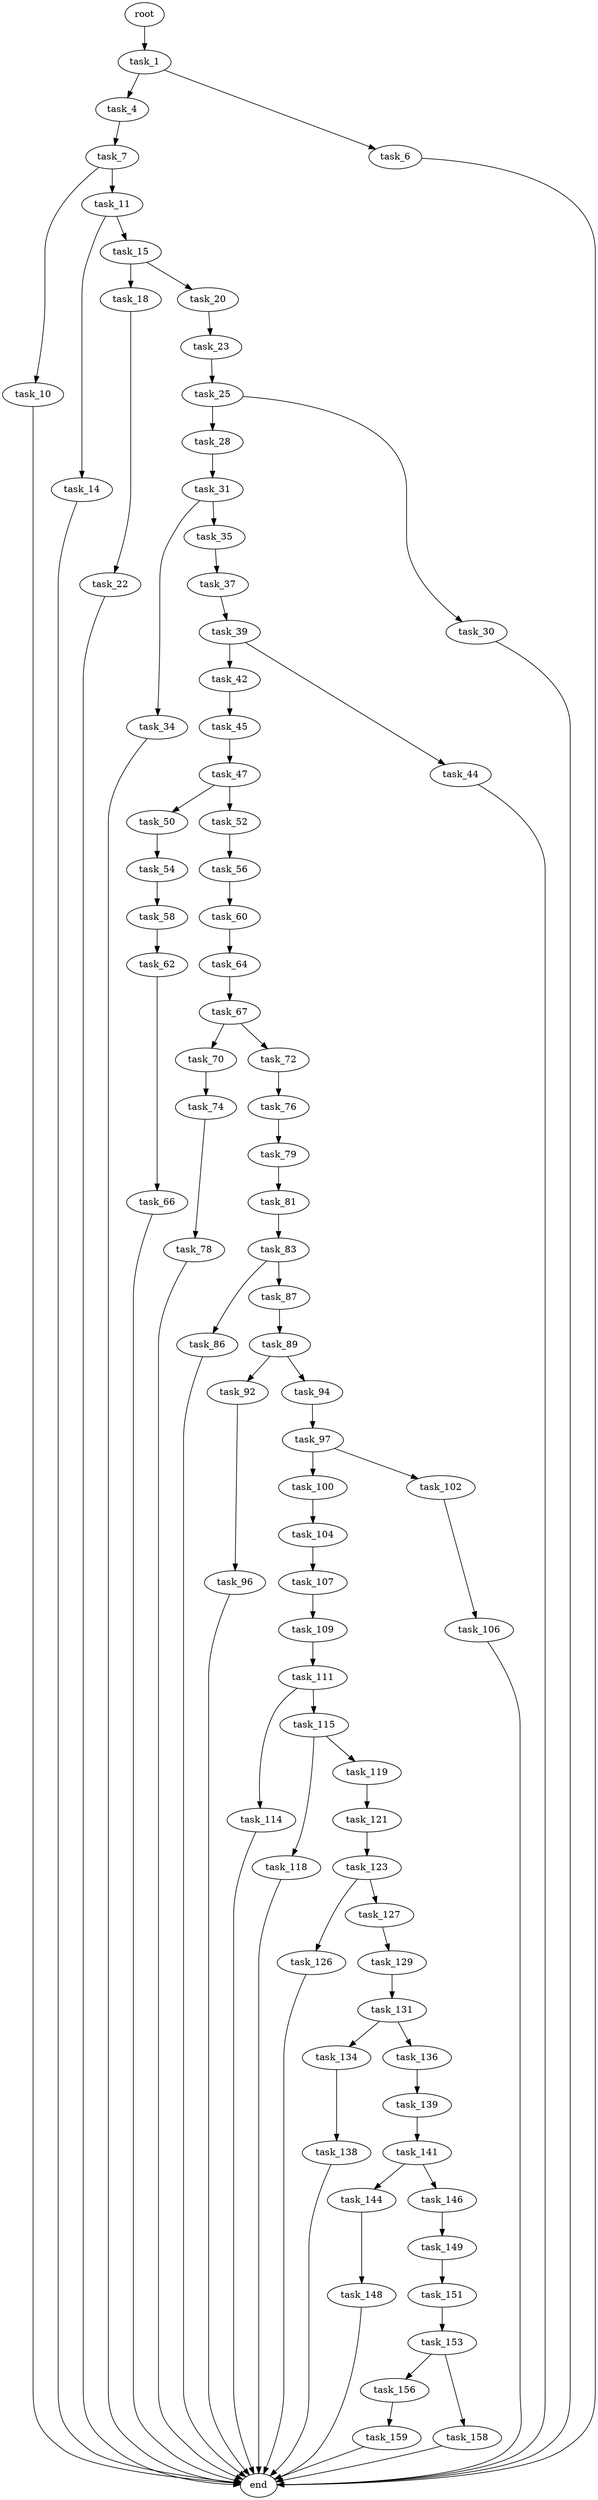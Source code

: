 digraph G {
  root [size="0.000000"];
  task_1 [size="188443688268.000000"];
  task_4 [size="891952171003.000000"];
  task_6 [size="26344399318.000000"];
  task_7 [size="549755813888.000000"];
  end [size="0.000000"];
  task_10 [size="5905070312.000000"];
  task_11 [size="8346665013.000000"];
  task_14 [size="30755829610.000000"];
  task_15 [size="17781894694.000000"];
  task_18 [size="5663160360.000000"];
  task_20 [size="134217728000.000000"];
  task_22 [size="782757789696.000000"];
  task_23 [size="3500491255.000000"];
  task_25 [size="26887844848.000000"];
  task_28 [size="782757789696.000000"];
  task_30 [size="28991029248.000000"];
  task_31 [size="188664369211.000000"];
  task_34 [size="197036619804.000000"];
  task_35 [size="134217728000.000000"];
  task_37 [size="652435884443.000000"];
  task_39 [size="10109866714.000000"];
  task_42 [size="19302055070.000000"];
  task_44 [size="476680707464.000000"];
  task_45 [size="2027717414.000000"];
  task_47 [size="231928233984.000000"];
  task_50 [size="4985144070.000000"];
  task_52 [size="368293445632.000000"];
  task_54 [size="337331665.000000"];
  task_56 [size="231928233984.000000"];
  task_58 [size="18748727848.000000"];
  task_60 [size="1427279466821.000000"];
  task_62 [size="190902157848.000000"];
  task_64 [size="782757789696.000000"];
  task_66 [size="1453944209.000000"];
  task_67 [size="705383410319.000000"];
  task_70 [size="231928233984.000000"];
  task_72 [size="965021199815.000000"];
  task_74 [size="1073741824000.000000"];
  task_76 [size="16107121979.000000"];
  task_78 [size="8589934592.000000"];
  task_79 [size="4998060498.000000"];
  task_81 [size="215150289773.000000"];
  task_83 [size="963735136363.000000"];
  task_86 [size="278573050132.000000"];
  task_87 [size="1073741824000.000000"];
  task_89 [size="11096043830.000000"];
  task_92 [size="4015504693.000000"];
  task_94 [size="549755813888.000000"];
  task_96 [size="134217728000.000000"];
  task_97 [size="68719476736.000000"];
  task_100 [size="8981477264.000000"];
  task_102 [size="214101869838.000000"];
  task_104 [size="14016356274.000000"];
  task_106 [size="220092296256.000000"];
  task_107 [size="11842002059.000000"];
  task_109 [size="30750829346.000000"];
  task_111 [size="3784438738.000000"];
  task_114 [size="213850808813.000000"];
  task_115 [size="2589867194.000000"];
  task_118 [size="1305025564718.000000"];
  task_119 [size="134217728000.000000"];
  task_121 [size="549755813888.000000"];
  task_123 [size="7940134261.000000"];
  task_126 [size="367438405742.000000"];
  task_127 [size="23825514420.000000"];
  task_129 [size="134217728000.000000"];
  task_131 [size="4090878631.000000"];
  task_134 [size="2298407746.000000"];
  task_136 [size="298950115909.000000"];
  task_138 [size="28991029248.000000"];
  task_139 [size="231928233984.000000"];
  task_141 [size="71616089688.000000"];
  task_144 [size="134217728000.000000"];
  task_146 [size="120124790020.000000"];
  task_148 [size="16770838231.000000"];
  task_149 [size="275750867285.000000"];
  task_151 [size="782757789696.000000"];
  task_153 [size="276501054373.000000"];
  task_156 [size="18861787497.000000"];
  task_158 [size="28991029248.000000"];
  task_159 [size="542318084052.000000"];

  root -> task_1 [size="1.000000"];
  task_1 -> task_4 [size="134217728.000000"];
  task_1 -> task_6 [size="134217728.000000"];
  task_4 -> task_7 [size="679477248.000000"];
  task_6 -> end [size="1.000000"];
  task_7 -> task_10 [size="536870912.000000"];
  task_7 -> task_11 [size="536870912.000000"];
  task_10 -> end [size="1.000000"];
  task_11 -> task_14 [size="134217728.000000"];
  task_11 -> task_15 [size="134217728.000000"];
  task_14 -> end [size="1.000000"];
  task_15 -> task_18 [size="33554432.000000"];
  task_15 -> task_20 [size="33554432.000000"];
  task_18 -> task_22 [size="536870912.000000"];
  task_20 -> task_23 [size="209715200.000000"];
  task_22 -> end [size="1.000000"];
  task_23 -> task_25 [size="75497472.000000"];
  task_25 -> task_28 [size="536870912.000000"];
  task_25 -> task_30 [size="536870912.000000"];
  task_28 -> task_31 [size="679477248.000000"];
  task_30 -> end [size="1.000000"];
  task_31 -> task_34 [size="679477248.000000"];
  task_31 -> task_35 [size="679477248.000000"];
  task_34 -> end [size="1.000000"];
  task_35 -> task_37 [size="209715200.000000"];
  task_37 -> task_39 [size="838860800.000000"];
  task_39 -> task_42 [size="411041792.000000"];
  task_39 -> task_44 [size="411041792.000000"];
  task_42 -> task_45 [size="536870912.000000"];
  task_44 -> end [size="1.000000"];
  task_45 -> task_47 [size="75497472.000000"];
  task_47 -> task_50 [size="301989888.000000"];
  task_47 -> task_52 [size="301989888.000000"];
  task_50 -> task_54 [size="134217728.000000"];
  task_52 -> task_56 [size="411041792.000000"];
  task_54 -> task_58 [size="33554432.000000"];
  task_56 -> task_60 [size="301989888.000000"];
  task_58 -> task_62 [size="536870912.000000"];
  task_60 -> task_64 [size="838860800.000000"];
  task_62 -> task_66 [size="134217728.000000"];
  task_64 -> task_67 [size="679477248.000000"];
  task_66 -> end [size="1.000000"];
  task_67 -> task_70 [size="679477248.000000"];
  task_67 -> task_72 [size="679477248.000000"];
  task_70 -> task_74 [size="301989888.000000"];
  task_72 -> task_76 [size="679477248.000000"];
  task_74 -> task_78 [size="838860800.000000"];
  task_76 -> task_79 [size="33554432.000000"];
  task_78 -> end [size="1.000000"];
  task_79 -> task_81 [size="134217728.000000"];
  task_81 -> task_83 [size="301989888.000000"];
  task_83 -> task_86 [size="679477248.000000"];
  task_83 -> task_87 [size="679477248.000000"];
  task_86 -> end [size="1.000000"];
  task_87 -> task_89 [size="838860800.000000"];
  task_89 -> task_92 [size="33554432.000000"];
  task_89 -> task_94 [size="33554432.000000"];
  task_92 -> task_96 [size="209715200.000000"];
  task_94 -> task_97 [size="536870912.000000"];
  task_96 -> end [size="1.000000"];
  task_97 -> task_100 [size="134217728.000000"];
  task_97 -> task_102 [size="134217728.000000"];
  task_100 -> task_104 [size="536870912.000000"];
  task_102 -> task_106 [size="411041792.000000"];
  task_104 -> task_107 [size="536870912.000000"];
  task_106 -> end [size="1.000000"];
  task_107 -> task_109 [size="209715200.000000"];
  task_109 -> task_111 [size="33554432.000000"];
  task_111 -> task_114 [size="301989888.000000"];
  task_111 -> task_115 [size="301989888.000000"];
  task_114 -> end [size="1.000000"];
  task_115 -> task_118 [size="75497472.000000"];
  task_115 -> task_119 [size="75497472.000000"];
  task_118 -> end [size="1.000000"];
  task_119 -> task_121 [size="209715200.000000"];
  task_121 -> task_123 [size="536870912.000000"];
  task_123 -> task_126 [size="411041792.000000"];
  task_123 -> task_127 [size="411041792.000000"];
  task_126 -> end [size="1.000000"];
  task_127 -> task_129 [size="411041792.000000"];
  task_129 -> task_131 [size="209715200.000000"];
  task_131 -> task_134 [size="209715200.000000"];
  task_131 -> task_136 [size="209715200.000000"];
  task_134 -> task_138 [size="134217728.000000"];
  task_136 -> task_139 [size="301989888.000000"];
  task_138 -> end [size="1.000000"];
  task_139 -> task_141 [size="301989888.000000"];
  task_141 -> task_144 [size="134217728.000000"];
  task_141 -> task_146 [size="134217728.000000"];
  task_144 -> task_148 [size="209715200.000000"];
  task_146 -> task_149 [size="411041792.000000"];
  task_148 -> end [size="1.000000"];
  task_149 -> task_151 [size="411041792.000000"];
  task_151 -> task_153 [size="679477248.000000"];
  task_153 -> task_156 [size="209715200.000000"];
  task_153 -> task_158 [size="209715200.000000"];
  task_156 -> task_159 [size="411041792.000000"];
  task_158 -> end [size="1.000000"];
  task_159 -> end [size="1.000000"];
}
